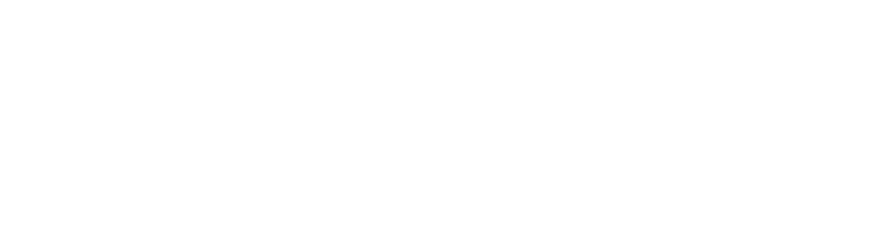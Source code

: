 digraph finite_state_machine {
	rankdir=LR;
	size="15,10"
	labelloc="b";
	color=white;
	fontcolor=white;
	bgcolor=transparent;
	rankdir=LR;
	label="Regex : a+b";
	node [color=white fontcolor=white shape = doublecircle label=""]; addr_5
	node [color=white fontcolor=white shape = circle]
	addr_4 -> addr_2 [color=white fontcolor=white  label = "e" ];
	addr_4 -> addr_0 [color=white fontcolor=white  label = "e" ];
	addr_2 -> addr_3 [color=white fontcolor=white  label = "b" ];
	addr_3 -> addr_5 [color=white fontcolor=white  label = "e" ];
	addr_0 -> addr_1 [color=white fontcolor=white  label = "a" ];
	addr_1 -> addr_5 [color=white fontcolor=white  label = "e" ];
	node [color=white fontcolor=white shape = none label=""]; start
	start -> addr_4 [color=white fontcolor=white  label = "start" ]
}
